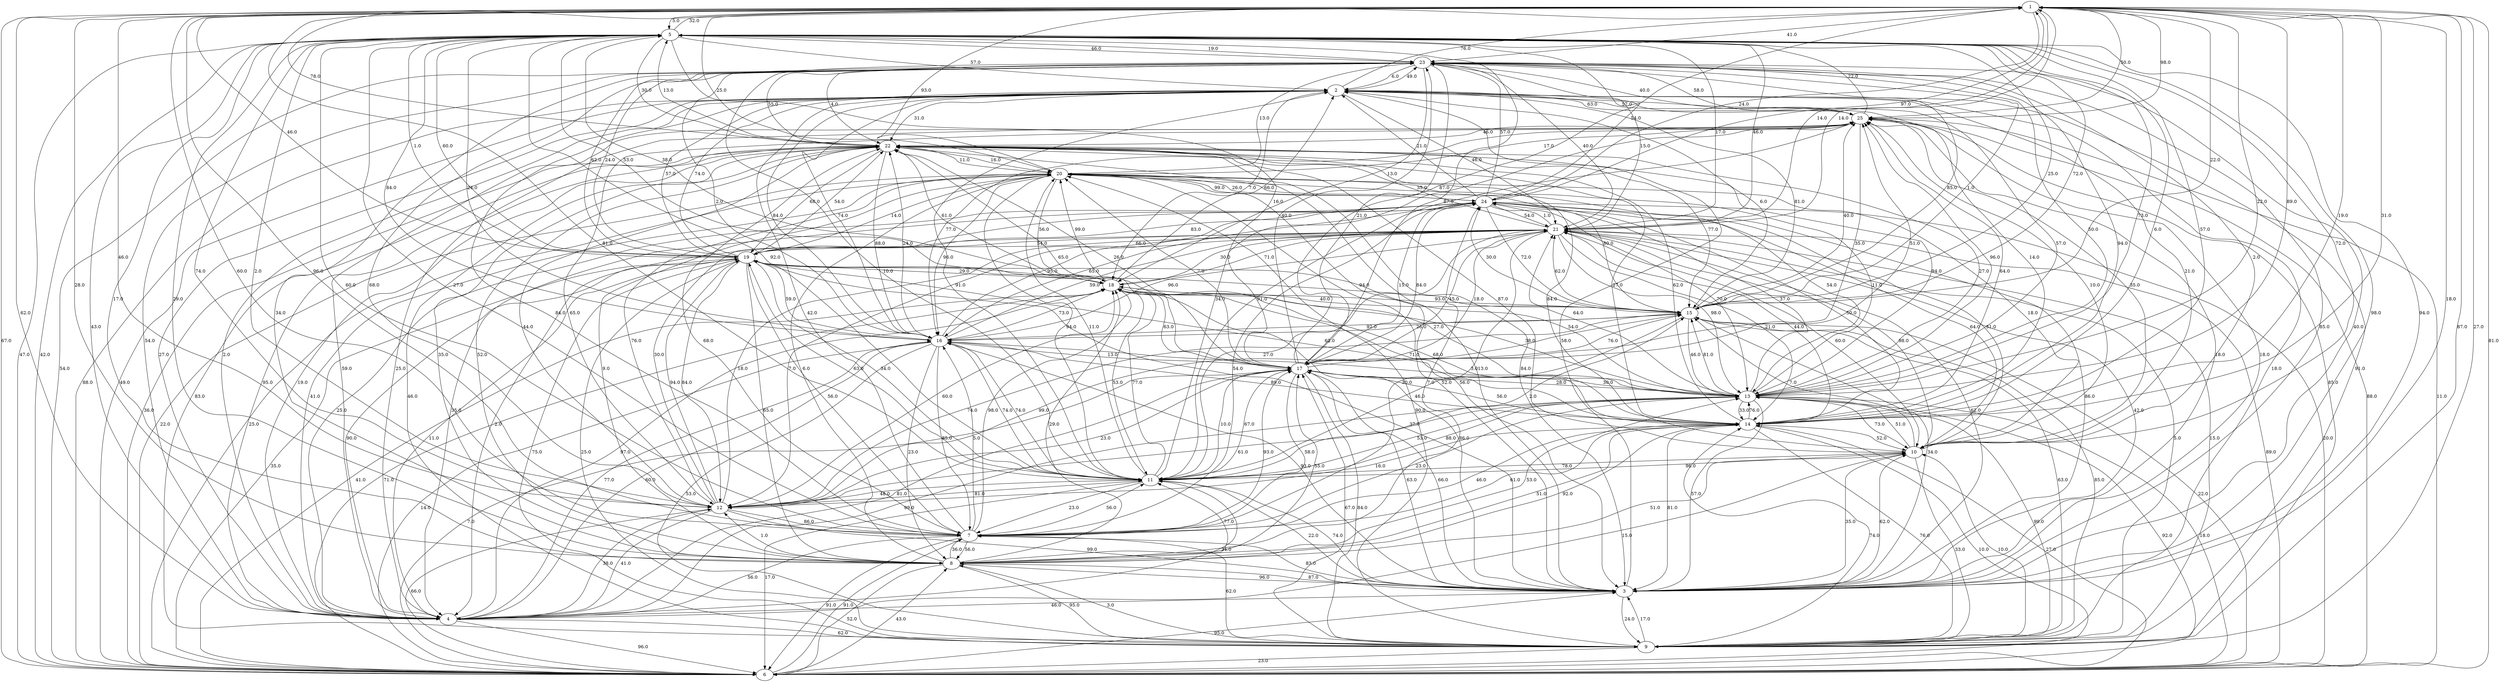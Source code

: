strict digraph G {
  1 [ label="1" ];
  2 [ label="2" ];
  3 [ label="3" ];
  4 [ label="4" ];
  5 [ label="5" ];
  6 [ label="6" ];
  7 [ label="7" ];
  8 [ label="8" ];
  9 [ label="9" ];
  10 [ label="10" ];
  11 [ label="11" ];
  12 [ label="12" ];
  13 [ label="13" ];
  14 [ label="14" ];
  15 [ label="15" ];
  16 [ label="16" ];
  17 [ label="17" ];
  18 [ label="18" ];
  19 [ label="19" ];
  20 [ label="20" ];
  21 [ label="21" ];
  22 [ label="22" ];
  23 [ label="23" ];
  24 [ label="24" ];
  25 [ label="25" ];
  12 -> 22 [ label="44.0" ];
  17 -> 20 [ label="7.0" ];
  25 -> 1 [ label="98.0" ];
  19 -> 7 [ label="56.0" ];
  22 -> 3 [ label="84.0" ];
  21 -> 19 [ label="54.0" ];
  15 -> 21 [ label="62.0" ];
  19 -> 11 [ label="34.0" ];
  9 -> 6 [ label="23.0" ];
  11 -> 10 [ label="96.0" ];
  11 -> 3 [ label="22.0" ];
  13 -> 22 [ label="27.0" ];
  8 -> 10 [ label="51.0" ];
  8 -> 11 [ label="77.0" ];
  6 -> 22 [ label="36.0" ];
  16 -> 9 [ label="53.0" ];
  4 -> 6 [ label="96.0" ];
  13 -> 19 [ label="54.0" ];
  1 -> 24 [ label="24.0" ];
  20 -> 11 [ label="94.0" ];
  3 -> 1 [ label="18.0" ];
  23 -> 22 [ label="4.0" ];
  14 -> 18 [ label="71.0" ];
  10 -> 13 [ label="51.0" ];
  23 -> 25 [ label="58.0" ];
  2 -> 4 [ label="2.0" ];
  9 -> 1 [ label="27.0" ];
  1 -> 20 [ label="25.0" ];
  16 -> 8 [ label="23.0" ];
  22 -> 9 [ label="83.0" ];
  20 -> 6 [ label="22.0" ];
  5 -> 14 [ label="6.0" ];
  14 -> 6 [ label="10.0" ];
  19 -> 4 [ label="90.0" ];
  6 -> 2 [ label="49.0" ];
  13 -> 5 [ label="73.0" ];
  19 -> 12 [ label="84.0" ];
  11 -> 16 [ label="74.0" ];
  9 -> 3 [ label="17.0" ];
  12 -> 6 [ label="66.0" ];
  19 -> 18 [ label="29.0" ];
  8 -> 7 [ label="36.0" ];
  1 -> 23 [ label="41.0" ];
  23 -> 5 [ label="46.0" ];
  13 -> 1 [ label="89.0" ];
  20 -> 13 [ label="54.0" ];
  22 -> 20 [ label="16.0" ];
  5 -> 10 [ label="72.0" ];
  24 -> 14 [ label="50.0" ];
  18 -> 15 [ label="93.0" ];
  4 -> 25 [ label="25.0" ];
  4 -> 11 [ label="34.0" ];
  14 -> 21 [ label="44.0" ];
  2 -> 22 [ label="31.0" ];
  10 -> 2 [ label="21.0" ];
  7 -> 22 [ label="68.0" ];
  12 -> 3 [ label="99.0" ];
  24 -> 17 [ label="15.0" ];
  3 -> 8 [ label="87.0" ];
  17 -> 12 [ label="23.0" ];
  19 -> 8 [ label="65.0" ];
  12 -> 4 [ label="41.0" ];
  2 -> 14 [ label="14.0" ];
  14 -> 8 [ label="51.0" ];
  19 -> 2 [ label="74.0" ];
  20 -> 1 [ label="93.0" ];
  18 -> 5 [ label="38.0" ];
  23 -> 21 [ label="40.0" ];
  21 -> 3 [ label="62.0" ];
  16 -> 2 [ label="74.0" ];
  18 -> 14 [ label="68.0" ];
  6 -> 25 [ label="11.0" ];
  21 -> 14 [ label="21.0" ];
  13 -> 24 [ label="37.0" ];
  5 -> 4 [ label="43.0" ];
  12 -> 18 [ label="60.0" ];
  18 -> 13 [ label="38.0" ];
  6 -> 7 [ label="91.0" ];
  3 -> 21 [ label="42.0" ];
  20 -> 3 [ label="56.0" ];
  10 -> 21 [ label="98.0" ];
  9 -> 19 [ label="25.0" ];
  19 -> 21 [ label="66.0" ];
  5 -> 3 [ label="94.0" ];
  21 -> 11 [ label="27.0" ];
  15 -> 11 [ label="46.0" ];
  22 -> 4 [ label="19.0" ];
  7 -> 8 [ label="56.0" ];
  25 -> 3 [ label="18.0" ];
  7 -> 6 [ label="91.0" ];
  12 -> 11 [ label="81.0" ];
  19 -> 5 [ label="1.0" ];
  6 -> 18 [ label="71.0" ];
  25 -> 23 [ label="40.0" ];
  12 -> 21 [ label="18.0" ];
  12 -> 1 [ label="46.0" ];
  25 -> 10 [ label="35.0" ];
  1 -> 9 [ label="87.0" ];
  25 -> 11 [ label="91.0" ];
  19 -> 23 [ label="24.0" ];
  5 -> 1 [ label="32.0" ];
  20 -> 18 [ label="56.0" ];
  11 -> 6 [ label="17.0" ];
  20 -> 4 [ label="41.0" ];
  23 -> 19 [ label="62.0" ];
  3 -> 20 [ label="52.0" ];
  24 -> 3 [ label="86.0" ];
  15 -> 25 [ label="40.0" ];
  13 -> 11 [ label="53.0" ];
  10 -> 15 [ label="7.0" ];
  15 -> 24 [ label="30.0" ];
  1 -> 21 [ label="14.0" ];
  16 -> 5 [ label="84.0" ];
  7 -> 17 [ label="93.0" ];
  11 -> 23 [ label="10.0" ];
  12 -> 5 [ label="2.0" ];
  24 -> 16 [ label="65.0" ];
  5 -> 23 [ label="19.0" ];
  2 -> 1 [ label="76.0" ];
  22 -> 14 [ label="27.0" ];
  13 -> 14 [ label="33.0" ];
  1 -> 25 [ label="50.0" ];
  12 -> 14 [ label="16.0" ];
  19 -> 9 [ label="75.0" ];
  22 -> 16 [ label="88.0" ];
  20 -> 23 [ label="13.0" ];
  3 -> 9 [ label="24.0" ];
  14 -> 7 [ label="46.0" ];
  2 -> 18 [ label="7.0" ];
  4 -> 22 [ label="95.0" ];
  20 -> 24 [ label="99.0" ];
  8 -> 18 [ label="29.0" ];
  24 -> 1 [ label="97.0" ];
  17 -> 24 [ label="84.0" ];
  1 -> 5 [ label="5.0" ];
  5 -> 12 [ label="74.0" ];
  9 -> 2 [ label="91.0" ];
  19 -> 6 [ label="35.0" ];
  3 -> 25 [ label="18.0" ];
  20 -> 15 [ label="80.0" ];
  5 -> 19 [ label="60.0" ];
  3 -> 5 [ label="98.0" ];
  13 -> 16 [ label="3.0" ];
  11 -> 13 [ label="88.0" ];
  17 -> 9 [ label="84.0" ];
  2 -> 6 [ label="88.0" ];
  3 -> 10 [ label="62.0" ];
  11 -> 18 [ label="77.0" ];
  20 -> 8 [ label="9.0" ];
  2 -> 23 [ label="49.0" ];
  3 -> 7 [ label="83.0" ];
  7 -> 2 [ label="42.0" ];
  24 -> 21 [ label="54.0" ];
  17 -> 22 [ label="65.0" ];
  21 -> 5 [ label="46.0" ];
  11 -> 12 [ label="48.0" ];
  6 -> 3 [ label="95.0" ];
  2 -> 25 [ label="63.0" ];
  8 -> 20 [ label="6.0" ];
  5 -> 22 [ label="30.0" ];
  8 -> 9 [ label="95.0" ];
  16 -> 11 [ label="74.0" ];
  7 -> 13 [ label="23.0" ];
  23 -> 8 [ label="34.0" ];
  24 -> 23 [ label="57.0" ];
  12 -> 15 [ label="99.0" ];
  2 -> 7 [ label="84.0" ];
  5 -> 16 [ label="24.0" ];
  24 -> 19 [ label="83.0" ];
  11 -> 20 [ label="11.0" ];
  25 -> 12 [ label="65.0" ];
  6 -> 13 [ label="18.0" ];
  1 -> 13 [ label="22.0" ];
  7 -> 4 [ label="56.0" ];
  11 -> 25 [ label="34.0" ];
  14 -> 9 [ label="76.0" ];
  8 -> 24 [ label="7.0" ];
  21 -> 10 [ label="60.0" ];
  1 -> 7 [ label="96.0" ];
  7 -> 1 [ label="60.0" ];
  6 -> 20 [ label="25.0" ];
  5 -> 2 [ label="57.0" ];
  17 -> 3 [ label="63.0" ];
  21 -> 16 [ label="96.0" ];
  8 -> 13 [ label="53.0" ];
  24 -> 2 [ label="21.0" ];
  22 -> 8 [ label="35.0" ];
  1 -> 14 [ label="19.0" ];
  17 -> 13 [ label="28.0" ];
  18 -> 22 [ label="61.0" ];
  4 -> 1 [ label="62.0" ];
  14 -> 1 [ label="31.0" ];
  21 -> 23 [ label="15.0" ];
  1 -> 8 [ label="28.0" ];
  6 -> 14 [ label="27.0" ];
  5 -> 21 [ label="17.0" ];
  4 -> 24 [ label="25.0" ];
  21 -> 1 [ label="14.0" ];
  15 -> 19 [ label="94.0" ];
  24 -> 15 [ label="72.0" ];
  8 -> 6 [ label="52.0" ];
  6 -> 5 [ label="42.0" ];
  19 -> 22 [ label="54.0" ];
  20 -> 22 [ label="11.0" ];
  17 -> 15 [ label="76.0" ];
  13 -> 3 [ label="57.0" ];
  10 -> 9 [ label="33.0" ];
  15 -> 2 [ label="81.0" ];
  24 -> 5 [ label="54.0" ];
  4 -> 17 [ label="81.0" ];
  9 -> 21 [ label="15.0" ];
  15 -> 12 [ label="74.0" ];
  16 -> 21 [ label="59.0" ];
  21 -> 18 [ label="30.0" ];
  10 -> 23 [ label="2.0" ];
  25 -> 5 [ label="22.0" ];
  25 -> 6 [ label="88.0" ];
  3 -> 4 [ label="46.0" ];
  16 -> 17 [ label="13.0" ];
  17 -> 1 [ label="87.0" ];
  19 -> 13 [ label="27.0" ];
  13 -> 4 [ label="99.0" ];
  23 -> 17 [ label="21.0" ];
  6 -> 1 [ label="81.0" ];
  25 -> 16 [ label="77.0" ];
  7 -> 14 [ label="61.0" ];
  15 -> 5 [ label="72.0" ];
  5 -> 11 [ label="92.0" ];
  24 -> 10 [ label="64.0" ];
  16 -> 24 [ label="95.0" ];
  8 -> 22 [ label="52.0" ];
  22 -> 15 [ label="77.0" ];
  21 -> 24 [ label="1.0" ];
  24 -> 4 [ label="35.0" ];
  15 -> 9 [ label="63.0" ];
  17 -> 7 [ label="58.0" ];
  5 -> 7 [ label="60.0" ];
  9 -> 15 [ label="85.0" ];
  22 -> 1 [ label="78.0" ];
  6 -> 17 [ label="7.0" ];
  6 -> 21 [ label="89.0" ];
  11 -> 2 [ label="91.0" ];
  16 -> 7 [ label="85.0" ];
  13 -> 6 [ label="92.0" ];
  15 -> 23 [ label="1.0" ];
  5 -> 8 [ label="17.0" ];
  2 -> 15 [ label="6.0" ];
  21 -> 9 [ label="5.0" ];
  18 -> 6 [ label="41.0" ];
  9 -> 13 [ label="99.0" ];
  12 -> 24 [ label="30.0" ];
  22 -> 19 [ label="68.0" ];
  11 -> 17 [ label="67.0" ];
  8 -> 12 [ label="1.0" ];
  16 -> 19 [ label="59.0" ];
  16 -> 3 [ label="93.0" ];
  5 -> 6 [ label="47.0" ];
  8 -> 3 [ label="96.0" ];
  1 -> 6 [ label="67.0" ];
  21 -> 22 [ label="35.0" ];
  9 -> 20 [ label="90.0" ];
  23 -> 13 [ label="50.0" ];
  24 -> 20 [ label="26.0" ];
  22 -> 17 [ label="26.0" ];
  6 -> 23 [ label="54.0" ];
  23 -> 2 [ label="6.0" ];
  19 -> 14 [ label="62.0" ];
  10 -> 3 [ label="35.0" ];
  15 -> 13 [ label="46.0" ];
  24 -> 7 [ label="54.0" ];
  19 -> 1 [ label="46.0" ];
  20 -> 19 [ label="14.0" ];
  3 -> 11 [ label="74.0" ];
  20 -> 25 [ label="17.0" ];
  16 -> 18 [ label="73.0" ];
  10 -> 11 [ label="78.0" ];
  15 -> 16 [ label="92.0" ];
  16 -> 4 [ label="77.0" ];
  25 -> 22 [ label="46.0" ];
  16 -> 22 [ label="24.0" ];
  9 -> 22 [ label="46.0" ];
  14 -> 5 [ label="57.0" ];
  8 -> 17 [ label="55.0" ];
  10 -> 24 [ label="31.0" ];
  23 -> 16 [ label="2.0" ];
  25 -> 2 [ label="57.0" ];
  4 -> 9 [ label="62.0" ];
  5 -> 17 [ label="16.0" ];
  18 -> 21 [ label="71.0" ];
  14 -> 22 [ label="62.0" ];
  2 -> 19 [ label="57.0" ];
  18 -> 11 [ label="53.0" ];
  17 -> 18 [ label="63.0" ];
  3 -> 23 [ label="40.0" ];
  9 -> 10 [ label="10.0" ];
  17 -> 25 [ label="51.0" ];
  14 -> 17 [ label="56.0" ];
  12 -> 20 [ label="76.0" ];
  21 -> 13 [ label="98.0" ];
  7 -> 16 [ label="5.0" ];
  10 -> 25 [ label="10.0" ];
  15 -> 1 [ label="22.0" ];
  9 -> 17 [ label="67.0" ];
  9 -> 8 [ label="3.0" ];
  6 -> 8 [ label="43.0" ];
  16 -> 15 [ label="26.0" ];
  9 -> 7 [ label="62.0" ];
  13 -> 20 [ label="11.0" ];
  14 -> 10 [ label="52.0" ];
  21 -> 17 [ label="18.0" ];
  4 -> 12 [ label="38.0" ];
  22 -> 13 [ label="94.0" ];
  15 -> 18 [ label="40.0" ];
  7 -> 11 [ label="56.0" ];
  25 -> 17 [ label="35.0" ];
  5 -> 18 [ label="53.0" ];
  18 -> 20 [ label="99.0" ];
  10 -> 20 [ label="18.0" ];
  4 -> 10 [ label="15.0" ];
  11 -> 1 [ label="81.0" ];
  23 -> 15 [ label="85.0" ];
  12 -> 13 [ label="61.0" ];
  4 -> 19 [ label="11.0" ];
  21 -> 12 [ label="7.0" ];
  18 -> 2 [ label="66.0" ];
  4 -> 2 [ label="27.0" ];
  13 -> 25 [ label="96.0" ];
  2 -> 9 [ label="18.0" ];
  21 -> 7 [ label="30.0" ];
  24 -> 6 [ label="20.0" ];
  6 -> 15 [ label="22.0" ];
  4 -> 18 [ label="97.0" ];
  14 -> 3 [ label="81.0" ];
  17 -> 23 [ label="40.0" ];
  23 -> 3 [ label="85.0" ];
  21 -> 4 [ label="2.0" ];
  22 -> 10 [ label="87.0" ];
  23 -> 12 [ label="68.0" ];
  22 -> 5 [ label="13.0" ];
  18 -> 3 [ label="86.0" ];
  10 -> 22 [ label="84.0" ];
  15 -> 3 [ label="34.0" ];
  14 -> 25 [ label="64.0" ];
  3 -> 22 [ label="13.0" ];
  11 -> 19 [ label="63.0" ];
  11 -> 7 [ label="23.0" ];
  7 -> 18 [ label="98.0" ];
  12 -> 19 [ label="94.0" ];
  16 -> 14 [ label="89.0" ];
  3 -> 17 [ label="66.0" ];
  7 -> 5 [ label="27.0" ];
  22 -> 23 [ label="55.0" ];
  17 -> 21 [ label="45.0" ];
  2 -> 13 [ label="57.0" ];
  20 -> 16 [ label="96.0" ];
  13 -> 10 [ label="73.0" ];
  17 -> 5 [ label="87.0" ];
  4 -> 23 [ label="54.0" ];
  13 -> 21 [ label="64.0" ];
  24 -> 13 [ label="70.0" ];
  4 -> 16 [ label="60.0" ];
  16 -> 6 [ label="14.0" ];
  25 -> 4 [ label="59.0" ];
  13 -> 17 [ label="30.0" ];
  12 -> 7 [ label="86.0" ];
  8 -> 14 [ label="92.0" ];
  8 -> 5 [ label="29.0" ];
  17 -> 11 [ label="10.0" ];
  3 -> 2 [ label="58.0" ];
  23 -> 18 [ label="13.0" ];
  2 -> 21 [ label="46.0" ];
  14 -> 23 [ label="94.0" ];
  19 -> 3 [ label="37.0" ];
  2 -> 16 [ label="84.0" ];
  14 -> 13 [ label="76.0" ];
  9 -> 25 [ label="85.0" ];
  13 -> 15 [ label="81.0" ];
  9 -> 14 [ label="74.0" ];
  5 -> 15 [ label="25.0" ];
  11 -> 15 [ label="2.0" ];
}
